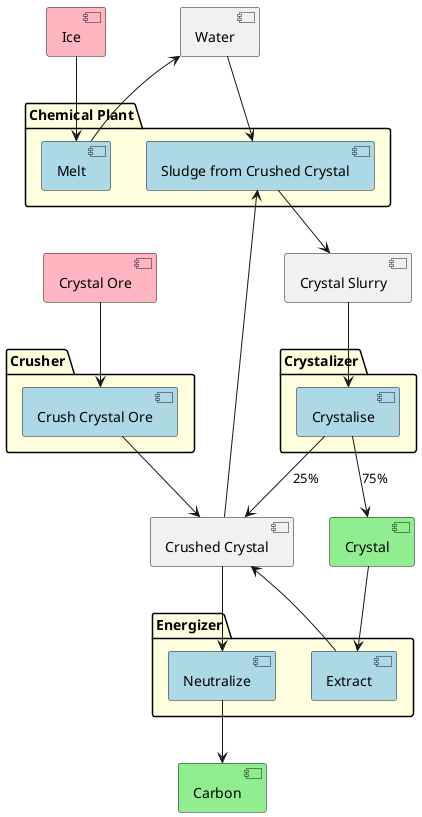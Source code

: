 @startuml

hide methods
hide fields
hide circle

[Crystal Ore] as CO #lightpink
[Crushed Crystal] as CCr
[Crystal Slurry] as CS
[Ice] as I #lightpink
[Water] as W

[Crystal] as C #lightgreen
[Carbon] as Ca #lightgreen

package "Chemical Plant" #lightyellow {
[Sludge from Crushed Crystal] as SCS #lightblue
[Melt] as Me #lightblue
}

package Crusher #lightyellow {
[Crush Crystal Ore] as Cr #lightblue
}

package Crystalizer #lightyellow {
[Crystalise] as CCF #lightblue
}

package Energizer #lightyellow {
[Neutralize] as NCr #lightblue
[Extract] as DE #lightblue
}


CO --> Cr
Cr --> CCr
CCr --> SCS
I --> Me
Me --> W
W --> SCS
SCS --> CS
CS --> CCF
CCr --> NCr
NCr  --> Ca
CCF --> C : 75%
CCF --> CCr : 25%
C --> DE
DE --> CCr




@enduml